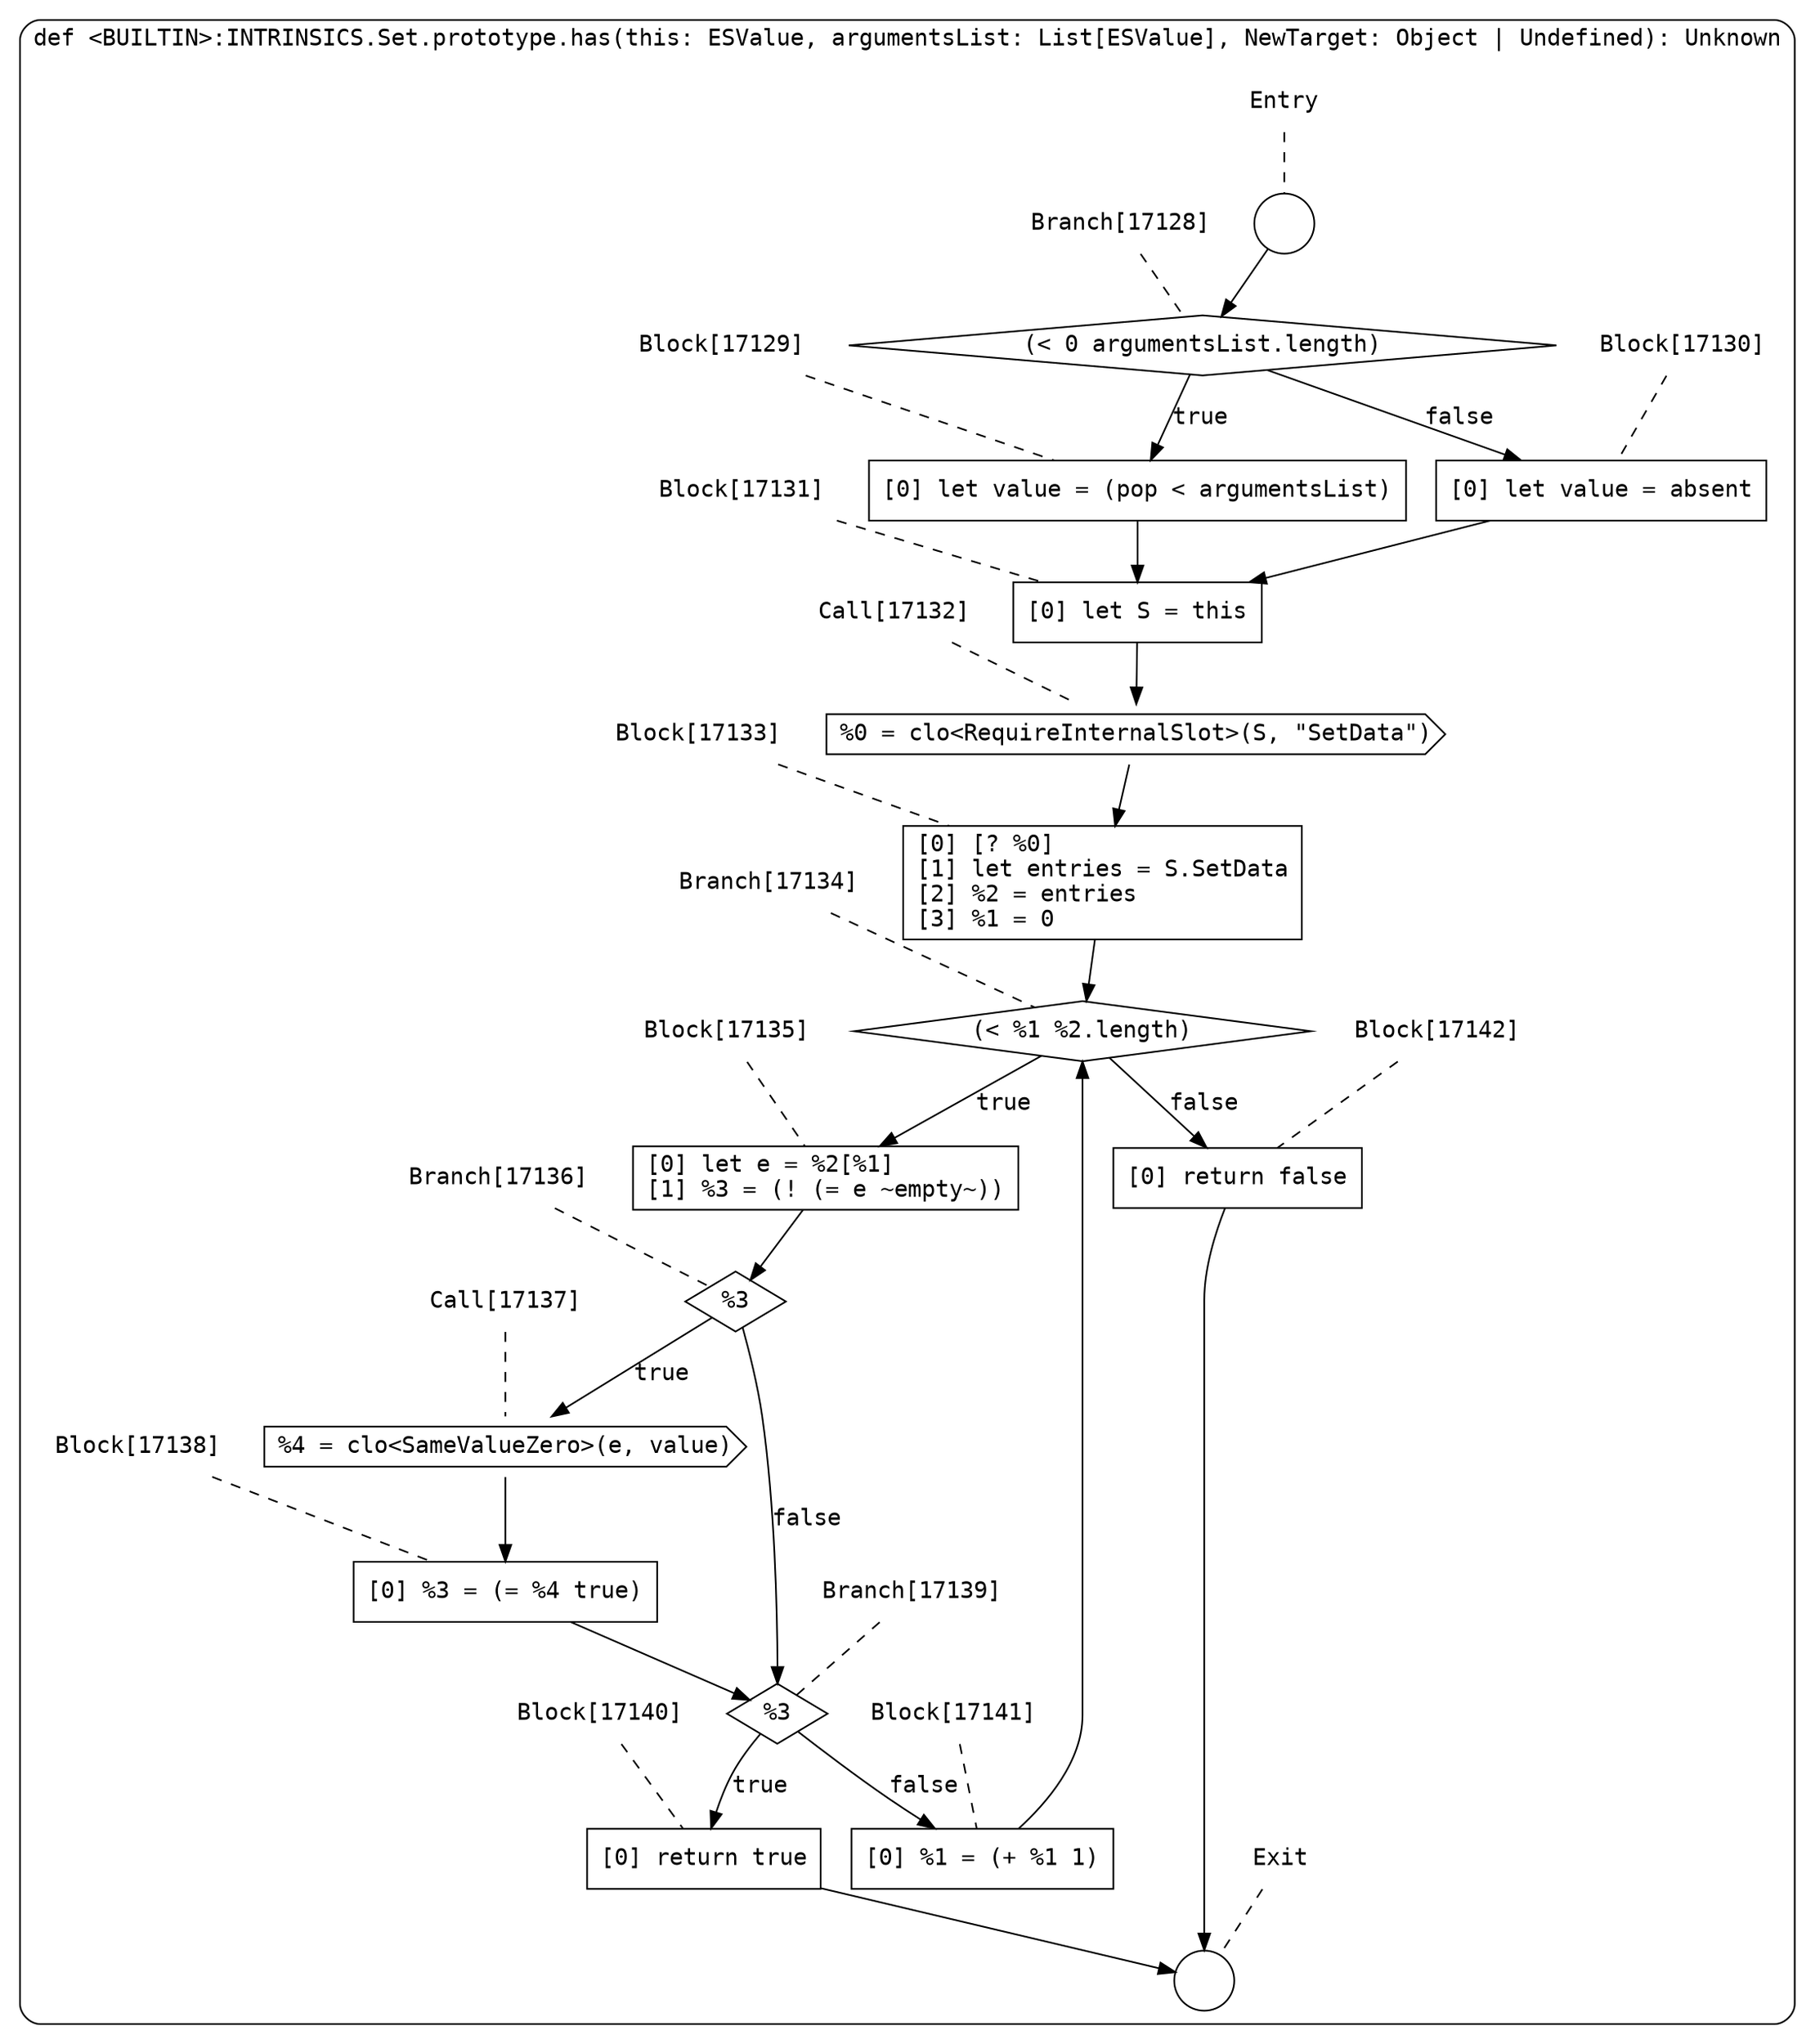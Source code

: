 digraph {
  graph [fontname = "Consolas"]
  node [fontname = "Consolas"]
  edge [fontname = "Consolas"]
  subgraph cluster2455 {
    label = "def <BUILTIN>:INTRINSICS.Set.prototype.has(this: ESValue, argumentsList: List[ESValue], NewTarget: Object | Undefined): Unknown"
    style = rounded
    cluster2455_entry_name [shape=none, label=<<font color="black">Entry</font>>]
    cluster2455_entry_name -> cluster2455_entry [arrowhead=none, color="black", style=dashed]
    cluster2455_entry [shape=circle label=" " color="black" fillcolor="white" style=filled]
    cluster2455_entry -> node17128 [color="black"]
    cluster2455_exit_name [shape=none, label=<<font color="black">Exit</font>>]
    cluster2455_exit_name -> cluster2455_exit [arrowhead=none, color="black", style=dashed]
    cluster2455_exit [shape=circle label=" " color="black" fillcolor="white" style=filled]
    node17128_name [shape=none, label=<<font color="black">Branch[17128]</font>>]
    node17128_name -> node17128 [arrowhead=none, color="black", style=dashed]
    node17128 [shape=diamond, label=<<font color="black">(&lt; 0 argumentsList.length)</font>> color="black" fillcolor="white", style=filled]
    node17128 -> node17129 [label=<<font color="black">true</font>> color="black"]
    node17128 -> node17130 [label=<<font color="black">false</font>> color="black"]
    node17129_name [shape=none, label=<<font color="black">Block[17129]</font>>]
    node17129_name -> node17129 [arrowhead=none, color="black", style=dashed]
    node17129 [shape=box, label=<<font color="black">[0] let value = (pop &lt; argumentsList)<BR ALIGN="LEFT"/></font>> color="black" fillcolor="white", style=filled]
    node17129 -> node17131 [color="black"]
    node17130_name [shape=none, label=<<font color="black">Block[17130]</font>>]
    node17130_name -> node17130 [arrowhead=none, color="black", style=dashed]
    node17130 [shape=box, label=<<font color="black">[0] let value = absent<BR ALIGN="LEFT"/></font>> color="black" fillcolor="white", style=filled]
    node17130 -> node17131 [color="black"]
    node17131_name [shape=none, label=<<font color="black">Block[17131]</font>>]
    node17131_name -> node17131 [arrowhead=none, color="black", style=dashed]
    node17131 [shape=box, label=<<font color="black">[0] let S = this<BR ALIGN="LEFT"/></font>> color="black" fillcolor="white", style=filled]
    node17131 -> node17132 [color="black"]
    node17132_name [shape=none, label=<<font color="black">Call[17132]</font>>]
    node17132_name -> node17132 [arrowhead=none, color="black", style=dashed]
    node17132 [shape=cds, label=<<font color="black">%0 = clo&lt;RequireInternalSlot&gt;(S, &quot;SetData&quot;)</font>> color="black" fillcolor="white", style=filled]
    node17132 -> node17133 [color="black"]
    node17133_name [shape=none, label=<<font color="black">Block[17133]</font>>]
    node17133_name -> node17133 [arrowhead=none, color="black", style=dashed]
    node17133 [shape=box, label=<<font color="black">[0] [? %0]<BR ALIGN="LEFT"/>[1] let entries = S.SetData<BR ALIGN="LEFT"/>[2] %2 = entries<BR ALIGN="LEFT"/>[3] %1 = 0<BR ALIGN="LEFT"/></font>> color="black" fillcolor="white", style=filled]
    node17133 -> node17134 [color="black"]
    node17134_name [shape=none, label=<<font color="black">Branch[17134]</font>>]
    node17134_name -> node17134 [arrowhead=none, color="black", style=dashed]
    node17134 [shape=diamond, label=<<font color="black">(&lt; %1 %2.length)</font>> color="black" fillcolor="white", style=filled]
    node17134 -> node17135 [label=<<font color="black">true</font>> color="black"]
    node17134 -> node17142 [label=<<font color="black">false</font>> color="black"]
    node17135_name [shape=none, label=<<font color="black">Block[17135]</font>>]
    node17135_name -> node17135 [arrowhead=none, color="black", style=dashed]
    node17135 [shape=box, label=<<font color="black">[0] let e = %2[%1]<BR ALIGN="LEFT"/>[1] %3 = (! (= e ~empty~))<BR ALIGN="LEFT"/></font>> color="black" fillcolor="white", style=filled]
    node17135 -> node17136 [color="black"]
    node17142_name [shape=none, label=<<font color="black">Block[17142]</font>>]
    node17142_name -> node17142 [arrowhead=none, color="black", style=dashed]
    node17142 [shape=box, label=<<font color="black">[0] return false<BR ALIGN="LEFT"/></font>> color="black" fillcolor="white", style=filled]
    node17142 -> cluster2455_exit [color="black"]
    node17136_name [shape=none, label=<<font color="black">Branch[17136]</font>>]
    node17136_name -> node17136 [arrowhead=none, color="black", style=dashed]
    node17136 [shape=diamond, label=<<font color="black">%3</font>> color="black" fillcolor="white", style=filled]
    node17136 -> node17137 [label=<<font color="black">true</font>> color="black"]
    node17136 -> node17139 [label=<<font color="black">false</font>> color="black"]
    node17137_name [shape=none, label=<<font color="black">Call[17137]</font>>]
    node17137_name -> node17137 [arrowhead=none, color="black", style=dashed]
    node17137 [shape=cds, label=<<font color="black">%4 = clo&lt;SameValueZero&gt;(e, value)</font>> color="black" fillcolor="white", style=filled]
    node17137 -> node17138 [color="black"]
    node17139_name [shape=none, label=<<font color="black">Branch[17139]</font>>]
    node17139_name -> node17139 [arrowhead=none, color="black", style=dashed]
    node17139 [shape=diamond, label=<<font color="black">%3</font>> color="black" fillcolor="white", style=filled]
    node17139 -> node17140 [label=<<font color="black">true</font>> color="black"]
    node17139 -> node17141 [label=<<font color="black">false</font>> color="black"]
    node17138_name [shape=none, label=<<font color="black">Block[17138]</font>>]
    node17138_name -> node17138 [arrowhead=none, color="black", style=dashed]
    node17138 [shape=box, label=<<font color="black">[0] %3 = (= %4 true)<BR ALIGN="LEFT"/></font>> color="black" fillcolor="white", style=filled]
    node17138 -> node17139 [color="black"]
    node17140_name [shape=none, label=<<font color="black">Block[17140]</font>>]
    node17140_name -> node17140 [arrowhead=none, color="black", style=dashed]
    node17140 [shape=box, label=<<font color="black">[0] return true<BR ALIGN="LEFT"/></font>> color="black" fillcolor="white", style=filled]
    node17140 -> cluster2455_exit [color="black"]
    node17141_name [shape=none, label=<<font color="black">Block[17141]</font>>]
    node17141_name -> node17141 [arrowhead=none, color="black", style=dashed]
    node17141 [shape=box, label=<<font color="black">[0] %1 = (+ %1 1)<BR ALIGN="LEFT"/></font>> color="black" fillcolor="white", style=filled]
    node17141 -> node17134 [color="black"]
  }
}